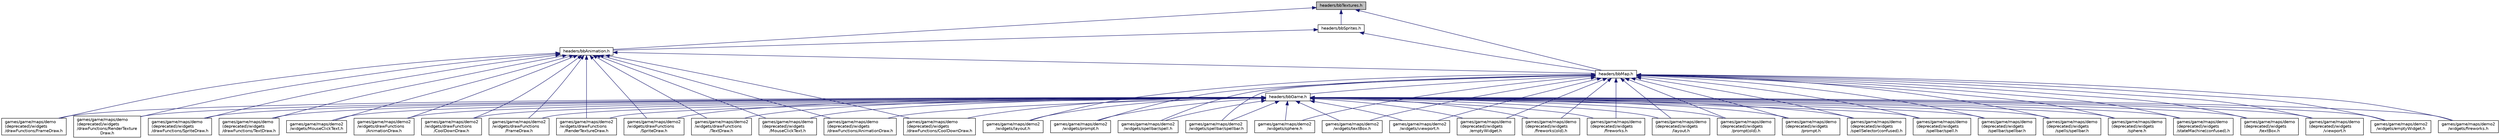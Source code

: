 digraph "headers/bbTextures.h"
{
 // LATEX_PDF_SIZE
  edge [fontname="Helvetica",fontsize="10",labelfontname="Helvetica",labelfontsize="10"];
  node [fontname="Helvetica",fontsize="10",shape=record];
  Node1 [label="headers/bbTextures.h",height=0.2,width=0.4,color="black", fillcolor="grey75", style="filled", fontcolor="black",tooltip="sfTexture is define in SFML as raw pixel data bbTextures is a container for sfTextures"];
  Node1 -> Node2 [dir="back",color="midnightblue",fontsize="10",style="solid",fontname="Helvetica"];
  Node2 [label="headers/bbAnimation.h",height=0.2,width=0.4,color="black", fillcolor="white", style="filled",URL="$bbAnimation_8h.html",tooltip="sfTexture is define in SFML as raw pixel data bbTextures is a container for sfTextures"];
  Node2 -> Node3 [dir="back",color="midnightblue",fontsize="10",style="solid",fontname="Helvetica"];
  Node3 [label="games/game/maps/demo\l(deprecated)/widgets\l/MouseClickText.h",height=0.2,width=0.4,color="black", fillcolor="white", style="filled",URL="$demo_07deprecated_08_2widgets_2MouseClickText_8h.html",tooltip=" "];
  Node2 -> Node4 [dir="back",color="midnightblue",fontsize="10",style="solid",fontname="Helvetica"];
  Node4 [label="games/game/maps/demo\l(deprecated)/widgets\l/drawFunctions/AnimationDraw.h",height=0.2,width=0.4,color="black", fillcolor="white", style="filled",URL="$demo_07deprecated_08_2widgets_2drawFunctions_2AnimationDraw_8h.html",tooltip=" "];
  Node2 -> Node5 [dir="back",color="midnightblue",fontsize="10",style="solid",fontname="Helvetica"];
  Node5 [label="games/game/maps/demo\l(deprecated)/widgets\l/drawFunctions/CoolDownDraw.h",height=0.2,width=0.4,color="black", fillcolor="white", style="filled",URL="$demo_07deprecated_08_2widgets_2drawFunctions_2CoolDownDraw_8h.html",tooltip=" "];
  Node2 -> Node6 [dir="back",color="midnightblue",fontsize="10",style="solid",fontname="Helvetica"];
  Node6 [label="games/game/maps/demo\l(deprecated)/widgets\l/drawFunctions/FrameDraw.h",height=0.2,width=0.4,color="black", fillcolor="white", style="filled",URL="$demo_07deprecated_08_2widgets_2drawFunctions_2FrameDraw_8h.html",tooltip=" "];
  Node2 -> Node7 [dir="back",color="midnightblue",fontsize="10",style="solid",fontname="Helvetica"];
  Node7 [label="games/game/maps/demo\l(deprecated)/widgets\l/drawFunctions/RenderTexture\lDraw.h",height=0.2,width=0.4,color="black", fillcolor="white", style="filled",URL="$demo_07deprecated_08_2widgets_2drawFunctions_2RenderTextureDraw_8h.html",tooltip=" "];
  Node2 -> Node8 [dir="back",color="midnightblue",fontsize="10",style="solid",fontname="Helvetica"];
  Node8 [label="games/game/maps/demo\l(deprecated)/widgets\l/drawFunctions/SpriteDraw.h",height=0.2,width=0.4,color="black", fillcolor="white", style="filled",URL="$demo_07deprecated_08_2widgets_2drawFunctions_2SpriteDraw_8h.html",tooltip=" "];
  Node2 -> Node9 [dir="back",color="midnightblue",fontsize="10",style="solid",fontname="Helvetica"];
  Node9 [label="games/game/maps/demo\l(deprecated)/widgets\l/drawFunctions/TextDraw.h",height=0.2,width=0.4,color="black", fillcolor="white", style="filled",URL="$demo_07deprecated_08_2widgets_2drawFunctions_2TextDraw_8h.html",tooltip=" "];
  Node2 -> Node10 [dir="back",color="midnightblue",fontsize="10",style="solid",fontname="Helvetica"];
  Node10 [label="games/game/maps/demo2\l/widgets/MouseClickText.h",height=0.2,width=0.4,color="black", fillcolor="white", style="filled",URL="$demo2_2widgets_2MouseClickText_8h.html",tooltip=" "];
  Node2 -> Node11 [dir="back",color="midnightblue",fontsize="10",style="solid",fontname="Helvetica"];
  Node11 [label="games/game/maps/demo2\l/widgets/drawFunctions\l/AnimationDraw.h",height=0.2,width=0.4,color="black", fillcolor="white", style="filled",URL="$demo2_2widgets_2drawFunctions_2AnimationDraw_8h.html",tooltip=" "];
  Node2 -> Node12 [dir="back",color="midnightblue",fontsize="10",style="solid",fontname="Helvetica"];
  Node12 [label="games/game/maps/demo2\l/widgets/drawFunctions\l/CoolDownDraw.h",height=0.2,width=0.4,color="black", fillcolor="white", style="filled",URL="$demo2_2widgets_2drawFunctions_2CoolDownDraw_8h.html",tooltip=" "];
  Node2 -> Node13 [dir="back",color="midnightblue",fontsize="10",style="solid",fontname="Helvetica"];
  Node13 [label="games/game/maps/demo2\l/widgets/drawFunctions\l/FrameDraw.h",height=0.2,width=0.4,color="black", fillcolor="white", style="filled",URL="$demo2_2widgets_2drawFunctions_2FrameDraw_8h.html",tooltip=" "];
  Node2 -> Node14 [dir="back",color="midnightblue",fontsize="10",style="solid",fontname="Helvetica"];
  Node14 [label="games/game/maps/demo2\l/widgets/drawFunctions\l/RenderTextureDraw.h",height=0.2,width=0.4,color="black", fillcolor="white", style="filled",URL="$demo2_2widgets_2drawFunctions_2RenderTextureDraw_8h.html",tooltip=" "];
  Node2 -> Node15 [dir="back",color="midnightblue",fontsize="10",style="solid",fontname="Helvetica"];
  Node15 [label="games/game/maps/demo2\l/widgets/drawFunctions\l/SpriteDraw.h",height=0.2,width=0.4,color="black", fillcolor="white", style="filled",URL="$demo2_2widgets_2drawFunctions_2SpriteDraw_8h.html",tooltip=" "];
  Node2 -> Node16 [dir="back",color="midnightblue",fontsize="10",style="solid",fontname="Helvetica"];
  Node16 [label="games/game/maps/demo2\l/widgets/drawFunctions\l/TextDraw.h",height=0.2,width=0.4,color="black", fillcolor="white", style="filled",URL="$demo2_2widgets_2drawFunctions_2TextDraw_8h.html",tooltip=" "];
  Node2 -> Node17 [dir="back",color="midnightblue",fontsize="10",style="solid",fontname="Helvetica"];
  Node17 [label="headers/bbMap.h",height=0.2,width=0.4,color="black", fillcolor="white", style="filled",URL="$bbMap_8h.html",tooltip="bbMap stores game data pertaining to one map in the game"];
  Node17 -> Node18 [dir="back",color="midnightblue",fontsize="10",style="solid",fontname="Helvetica"];
  Node18 [label="games/game/maps/demo\l(deprecated)/widgets\l/emptyWidget.h",height=0.2,width=0.4,color="black", fillcolor="white", style="filled",URL="$demo_07deprecated_08_2widgets_2emptyWidget_8h.html",tooltip="The functions in this folder define the behavior of an object with class bbWidget and type NULL."];
  Node17 -> Node19 [dir="back",color="midnightblue",fontsize="10",style="solid",fontname="Helvetica"];
  Node19 [label="games/game/maps/demo\l(deprecated)/widgets\l/fireworks(old).h",height=0.2,width=0.4,color="black", fillcolor="white", style="filled",URL="$fireworks_07old_08_8h.html",tooltip="The functions in this file define the behavior of an object with class bbWidget and type fireworks."];
  Node17 -> Node20 [dir="back",color="midnightblue",fontsize="10",style="solid",fontname="Helvetica"];
  Node20 [label="games/game/maps/demo\l(deprecated)/widgets\l/fireworks.h",height=0.2,width=0.4,color="black", fillcolor="white", style="filled",URL="$demo_07deprecated_08_2widgets_2fireworks_8h.html",tooltip="The functions in this folder define the behavior of an object with class bbWidget and type fireworks."];
  Node17 -> Node21 [dir="back",color="midnightblue",fontsize="10",style="solid",fontname="Helvetica"];
  Node21 [label="games/game/maps/demo\l(deprecated)/widgets\l/layout.h",height=0.2,width=0.4,color="black", fillcolor="white", style="filled",URL="$demo_07deprecated_08_2widgets_2layout_8h.html",tooltip="The functions in this folder define the behavior of an object with class bbWidget and type NULL."];
  Node17 -> Node22 [dir="back",color="midnightblue",fontsize="10",style="solid",fontname="Helvetica"];
  Node22 [label="games/game/maps/demo\l(deprecated)/widgets\l/prompt(old).h",height=0.2,width=0.4,color="black", fillcolor="white", style="filled",URL="$prompt_07old_08_8h.html",tooltip="The functions in this folder define the behavior of an object with class bbWidget and type prompt."];
  Node17 -> Node23 [dir="back",color="midnightblue",fontsize="10",style="solid",fontname="Helvetica"];
  Node23 [label="games/game/maps/demo\l(deprecated)/widgets\l/prompt.h",height=0.2,width=0.4,color="black", fillcolor="white", style="filled",URL="$demo_07deprecated_08_2widgets_2prompt_8h.html",tooltip="The functions in this file define the behavior of an object with class bbWidget and type prompt Promp..."];
  Node17 -> Node24 [dir="back",color="midnightblue",fontsize="10",style="solid",fontname="Helvetica"];
  Node24 [label="games/game/maps/demo\l(deprecated)/widgets\l/spellSelector(confused).h",height=0.2,width=0.4,color="black", fillcolor="white", style="filled",URL="$spellSelector_07confused_08_8h.html",tooltip=" "];
  Node17 -> Node25 [dir="back",color="midnightblue",fontsize="10",style="solid",fontname="Helvetica"];
  Node25 [label="games/game/maps/demo\l(deprecated)/widgets\l/spellbar/spell.h",height=0.2,width=0.4,color="black", fillcolor="white", style="filled",URL="$demo_07deprecated_08_2widgets_2spellbar_2spell_8h.html",tooltip=" "];
  Node17 -> Node26 [dir="back",color="midnightblue",fontsize="10",style="solid",fontname="Helvetica"];
  Node26 [label="games/game/maps/demo\l(deprecated)/widgets\l/spellbar/spellbar.h",height=0.2,width=0.4,color="black", fillcolor="white", style="filled",URL="$demo_07deprecated_08_2widgets_2spellbar_2spellbar_8h.html",tooltip=" "];
  Node17 -> Node27 [dir="back",color="midnightblue",fontsize="10",style="solid",fontname="Helvetica"];
  Node27 [label="games/game/maps/demo\l(deprecated)/widgets\l/spells/spellbar.h",height=0.2,width=0.4,color="black", fillcolor="white", style="filled",URL="$demo_07deprecated_08_2widgets_2spells_2spellbar_8h.html",tooltip="The functions in this file define the behavior of an object with class bbWidget and type spellBar and..."];
  Node17 -> Node28 [dir="back",color="midnightblue",fontsize="10",style="solid",fontname="Helvetica"];
  Node28 [label="games/game/maps/demo\l(deprecated)/widgets\l/sphere.h",height=0.2,width=0.4,color="black", fillcolor="white", style="filled",URL="$demo_07deprecated_08_2widgets_2sphere_8h.html",tooltip="The functions in this file define the behavior of an object with class bbWidget and type Sphere The s..."];
  Node17 -> Node29 [dir="back",color="midnightblue",fontsize="10",style="solid",fontname="Helvetica"];
  Node29 [label="games/game/maps/demo\l(deprecated)/widgets\l/stateMachine(confused).h",height=0.2,width=0.4,color="black", fillcolor="white", style="filled",URL="$stateMachine_07confused_08_8h.html",tooltip=" "];
  Node17 -> Node30 [dir="back",color="midnightblue",fontsize="10",style="solid",fontname="Helvetica"];
  Node30 [label="games/game/maps/demo\l(deprecated)/widgets\l/textBox.h",height=0.2,width=0.4,color="black", fillcolor="white", style="filled",URL="$demo_07deprecated_08_2widgets_2textBox_8h.html",tooltip="The functions in this file define the behavior of an object with class bbWidget and type textBox."];
  Node17 -> Node31 [dir="back",color="midnightblue",fontsize="10",style="solid",fontname="Helvetica"];
  Node31 [label="games/game/maps/demo\l(deprecated)/widgets\l/viewport.h",height=0.2,width=0.4,color="black", fillcolor="white", style="filled",URL="$demo_07deprecated_08_2widgets_2viewport_8h.html",tooltip="The functions in this folder define the behavior of an object with class bbWidget and type NULL."];
  Node17 -> Node32 [dir="back",color="midnightblue",fontsize="10",style="solid",fontname="Helvetica"];
  Node32 [label="games/game/maps/demo2\l/widgets/emptyWidget.h",height=0.2,width=0.4,color="black", fillcolor="white", style="filled",URL="$demo2_2widgets_2emptyWidget_8h.html",tooltip="The functions in this folder define the behavior of an object with class bbWidget and type NULL."];
  Node17 -> Node33 [dir="back",color="midnightblue",fontsize="10",style="solid",fontname="Helvetica"];
  Node33 [label="games/game/maps/demo2\l/widgets/fireworks.h",height=0.2,width=0.4,color="black", fillcolor="white", style="filled",URL="$demo2_2widgets_2fireworks_8h.html",tooltip="The functions in this folder define the behavior of an object with class bbWidget and type fireworks."];
  Node17 -> Node34 [dir="back",color="midnightblue",fontsize="10",style="solid",fontname="Helvetica"];
  Node34 [label="games/game/maps/demo2\l/widgets/layout.h",height=0.2,width=0.4,color="black", fillcolor="white", style="filled",URL="$demo2_2widgets_2layout_8h.html",tooltip="The functions in this folder define the behavior of an object with class bbWidget and type NULL."];
  Node17 -> Node35 [dir="back",color="midnightblue",fontsize="10",style="solid",fontname="Helvetica"];
  Node35 [label="games/game/maps/demo2\l/widgets/prompt.h",height=0.2,width=0.4,color="black", fillcolor="white", style="filled",URL="$demo2_2widgets_2prompt_8h.html",tooltip="The functions in this file define the behavior of an object with class bbWidget and type prompt Promp..."];
  Node17 -> Node36 [dir="back",color="midnightblue",fontsize="10",style="solid",fontname="Helvetica"];
  Node36 [label="games/game/maps/demo2\l/widgets/spellbar/spell.h",height=0.2,width=0.4,color="black", fillcolor="white", style="filled",URL="$demo2_2widgets_2spellbar_2spell_8h.html",tooltip=" "];
  Node17 -> Node37 [dir="back",color="midnightblue",fontsize="10",style="solid",fontname="Helvetica"];
  Node37 [label="games/game/maps/demo2\l/widgets/spellbar/spellbar.h",height=0.2,width=0.4,color="black", fillcolor="white", style="filled",URL="$demo2_2widgets_2spellbar_2spellbar_8h.html",tooltip=" "];
  Node17 -> Node38 [dir="back",color="midnightblue",fontsize="10",style="solid",fontname="Helvetica"];
  Node38 [label="games/game/maps/demo2\l/widgets/sphere.h",height=0.2,width=0.4,color="black", fillcolor="white", style="filled",URL="$demo2_2widgets_2sphere_8h.html",tooltip="The functions in this file define the behavior of an object with class bbWidget and type Sphere The s..."];
  Node17 -> Node39 [dir="back",color="midnightblue",fontsize="10",style="solid",fontname="Helvetica"];
  Node39 [label="games/game/maps/demo2\l/widgets/textBox.h",height=0.2,width=0.4,color="black", fillcolor="white", style="filled",URL="$demo2_2widgets_2textBox_8h.html",tooltip="The functions in this file define the behavior of an object with class bbWidget and type textBox."];
  Node17 -> Node40 [dir="back",color="midnightblue",fontsize="10",style="solid",fontname="Helvetica"];
  Node40 [label="games/game/maps/demo2\l/widgets/viewport.h",height=0.2,width=0.4,color="black", fillcolor="white", style="filled",URL="$demo2_2widgets_2viewport_8h.html",tooltip="The functions in this folder define the behavior of an object with class bbWidget and type NULL."];
  Node17 -> Node41 [dir="back",color="midnightblue",fontsize="10",style="solid",fontname="Helvetica"];
  Node41 [label="headers/bbGame.h",height=0.2,width=0.4,color="black", fillcolor="white", style="filled",URL="$bbGame_8h.html",tooltip=" "];
  Node41 -> Node3 [dir="back",color="midnightblue",fontsize="10",style="solid",fontname="Helvetica"];
  Node41 -> Node4 [dir="back",color="midnightblue",fontsize="10",style="solid",fontname="Helvetica"];
  Node41 -> Node5 [dir="back",color="midnightblue",fontsize="10",style="solid",fontname="Helvetica"];
  Node41 -> Node6 [dir="back",color="midnightblue",fontsize="10",style="solid",fontname="Helvetica"];
  Node41 -> Node7 [dir="back",color="midnightblue",fontsize="10",style="solid",fontname="Helvetica"];
  Node41 -> Node8 [dir="back",color="midnightblue",fontsize="10",style="solid",fontname="Helvetica"];
  Node41 -> Node9 [dir="back",color="midnightblue",fontsize="10",style="solid",fontname="Helvetica"];
  Node41 -> Node18 [dir="back",color="midnightblue",fontsize="10",style="solid",fontname="Helvetica"];
  Node41 -> Node19 [dir="back",color="midnightblue",fontsize="10",style="solid",fontname="Helvetica"];
  Node41 -> Node20 [dir="back",color="midnightblue",fontsize="10",style="solid",fontname="Helvetica"];
  Node41 -> Node21 [dir="back",color="midnightblue",fontsize="10",style="solid",fontname="Helvetica"];
  Node41 -> Node22 [dir="back",color="midnightblue",fontsize="10",style="solid",fontname="Helvetica"];
  Node41 -> Node23 [dir="back",color="midnightblue",fontsize="10",style="solid",fontname="Helvetica"];
  Node41 -> Node24 [dir="back",color="midnightblue",fontsize="10",style="solid",fontname="Helvetica"];
  Node41 -> Node25 [dir="back",color="midnightblue",fontsize="10",style="solid",fontname="Helvetica"];
  Node41 -> Node26 [dir="back",color="midnightblue",fontsize="10",style="solid",fontname="Helvetica"];
  Node41 -> Node27 [dir="back",color="midnightblue",fontsize="10",style="solid",fontname="Helvetica"];
  Node41 -> Node28 [dir="back",color="midnightblue",fontsize="10",style="solid",fontname="Helvetica"];
  Node41 -> Node29 [dir="back",color="midnightblue",fontsize="10",style="solid",fontname="Helvetica"];
  Node41 -> Node30 [dir="back",color="midnightblue",fontsize="10",style="solid",fontname="Helvetica"];
  Node41 -> Node31 [dir="back",color="midnightblue",fontsize="10",style="solid",fontname="Helvetica"];
  Node41 -> Node10 [dir="back",color="midnightblue",fontsize="10",style="solid",fontname="Helvetica"];
  Node41 -> Node11 [dir="back",color="midnightblue",fontsize="10",style="solid",fontname="Helvetica"];
  Node41 -> Node12 [dir="back",color="midnightblue",fontsize="10",style="solid",fontname="Helvetica"];
  Node41 -> Node13 [dir="back",color="midnightblue",fontsize="10",style="solid",fontname="Helvetica"];
  Node41 -> Node14 [dir="back",color="midnightblue",fontsize="10",style="solid",fontname="Helvetica"];
  Node41 -> Node15 [dir="back",color="midnightblue",fontsize="10",style="solid",fontname="Helvetica"];
  Node41 -> Node16 [dir="back",color="midnightblue",fontsize="10",style="solid",fontname="Helvetica"];
  Node41 -> Node32 [dir="back",color="midnightblue",fontsize="10",style="solid",fontname="Helvetica"];
  Node41 -> Node33 [dir="back",color="midnightblue",fontsize="10",style="solid",fontname="Helvetica"];
  Node41 -> Node34 [dir="back",color="midnightblue",fontsize="10",style="solid",fontname="Helvetica"];
  Node41 -> Node35 [dir="back",color="midnightblue",fontsize="10",style="solid",fontname="Helvetica"];
  Node41 -> Node36 [dir="back",color="midnightblue",fontsize="10",style="solid",fontname="Helvetica"];
  Node41 -> Node37 [dir="back",color="midnightblue",fontsize="10",style="solid",fontname="Helvetica"];
  Node41 -> Node38 [dir="back",color="midnightblue",fontsize="10",style="solid",fontname="Helvetica"];
  Node41 -> Node39 [dir="back",color="midnightblue",fontsize="10",style="solid",fontname="Helvetica"];
  Node41 -> Node40 [dir="back",color="midnightblue",fontsize="10",style="solid",fontname="Helvetica"];
  Node1 -> Node17 [dir="back",color="midnightblue",fontsize="10",style="solid",fontname="Helvetica"];
  Node1 -> Node42 [dir="back",color="midnightblue",fontsize="10",style="solid",fontname="Helvetica"];
  Node42 [label="headers/bbSprites.h",height=0.2,width=0.4,color="black", fillcolor="white", style="filled",URL="$bbSprites_8h.html",tooltip="sfTexture is define in SFML as raw pixel data bbTextures is a container for sfTextures"];
  Node42 -> Node2 [dir="back",color="midnightblue",fontsize="10",style="solid",fontname="Helvetica"];
  Node42 -> Node17 [dir="back",color="midnightblue",fontsize="10",style="solid",fontname="Helvetica"];
}
